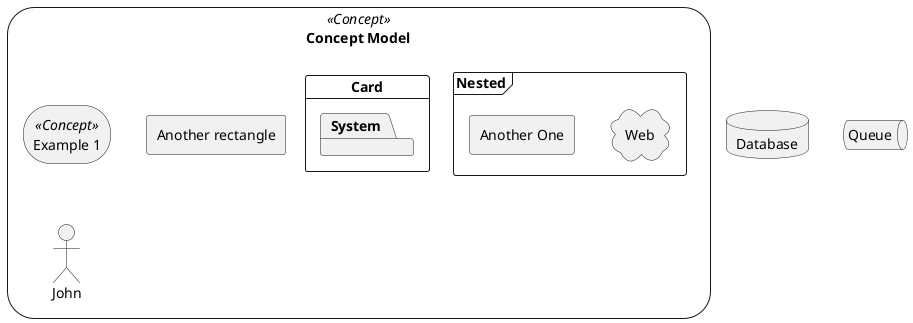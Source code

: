 @startuml Mixed

skinparam rectangle {
    roundCorner<<Concept>> 54
}

rectangle "Concept Model" <<Concept>> {
    rectangle "Example 1" <<Concept>> as ex1
    rectangle "Another rectangle"
    actor John
    frame Nested {
        cloud Web
        rectangle "Another One"
    }
    card Card {
     package System
    }
}
database Database
queue Queue

@enduml